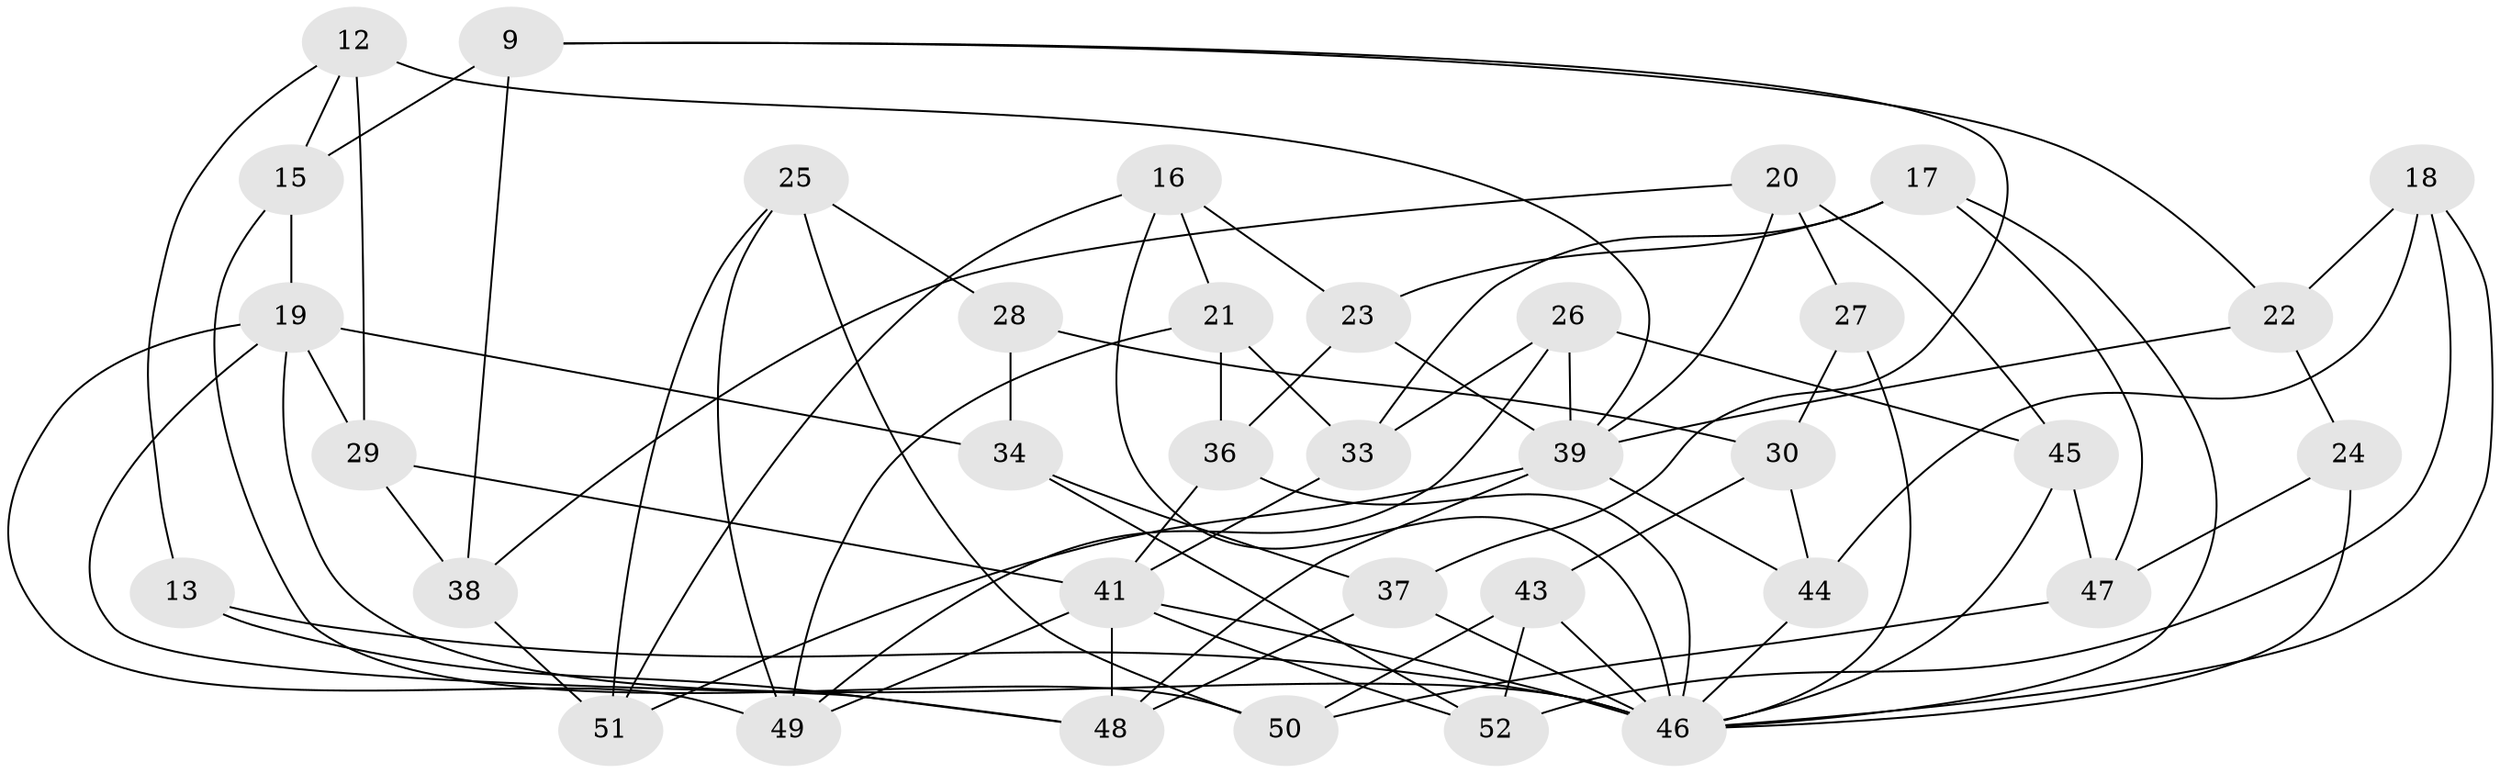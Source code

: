 // original degree distribution, {4: 1.0}
// Generated by graph-tools (version 1.1) at 2025/01/03/04/25 22:01:04]
// undirected, 36 vertices, 80 edges
graph export_dot {
graph [start="1"]
  node [color=gray90,style=filled];
  9;
  12;
  13;
  15;
  16 [super="+4"];
  17;
  18;
  19 [super="+5"];
  20;
  21 [super="+8"];
  22;
  23;
  24;
  25;
  26;
  27;
  28;
  29;
  30 [super="+14"];
  33;
  34;
  36;
  37;
  38;
  39 [super="+11"];
  41 [super="+2+10"];
  43;
  44;
  45;
  46 [super="+32+35"];
  47;
  48 [super="+40"];
  49 [super="+42"];
  50;
  51;
  52;
  9 -- 15;
  9 -- 22;
  9 -- 37;
  9 -- 38;
  12 -- 15;
  12 -- 13;
  12 -- 29;
  12 -- 39;
  13 -- 48;
  13 -- 46 [weight=2];
  15 -- 50;
  15 -- 19;
  16 -- 51;
  16 -- 21 [weight=2];
  16 -- 23;
  16 -- 46 [weight=2];
  17 -- 23;
  17 -- 33;
  17 -- 47;
  17 -- 46;
  18 -- 52;
  18 -- 44;
  18 -- 22;
  18 -- 46;
  19 -- 29;
  19 -- 34;
  19 -- 49;
  19 -- 48;
  19 -- 46;
  20 -- 27;
  20 -- 38;
  20 -- 45;
  20 -- 39;
  21 -- 36;
  21 -- 49 [weight=2];
  21 -- 33;
  22 -- 24;
  22 -- 39;
  23 -- 36;
  23 -- 39;
  24 -- 47;
  24 -- 46 [weight=2];
  25 -- 51;
  25 -- 50;
  25 -- 28;
  25 -- 49;
  26 -- 45;
  26 -- 49;
  26 -- 33;
  26 -- 39;
  27 -- 30 [weight=2];
  27 -- 46;
  28 -- 34;
  28 -- 30 [weight=2];
  29 -- 41;
  29 -- 38;
  30 -- 43;
  30 -- 44;
  33 -- 41;
  34 -- 37;
  34 -- 52;
  36 -- 41;
  36 -- 46;
  37 -- 46;
  37 -- 48;
  38 -- 51;
  39 -- 51;
  39 -- 48;
  39 -- 44;
  41 -- 52;
  41 -- 48 [weight=2];
  41 -- 49;
  41 -- 46;
  43 -- 50;
  43 -- 52;
  43 -- 46;
  44 -- 46;
  45 -- 47;
  45 -- 46;
  47 -- 50;
}
